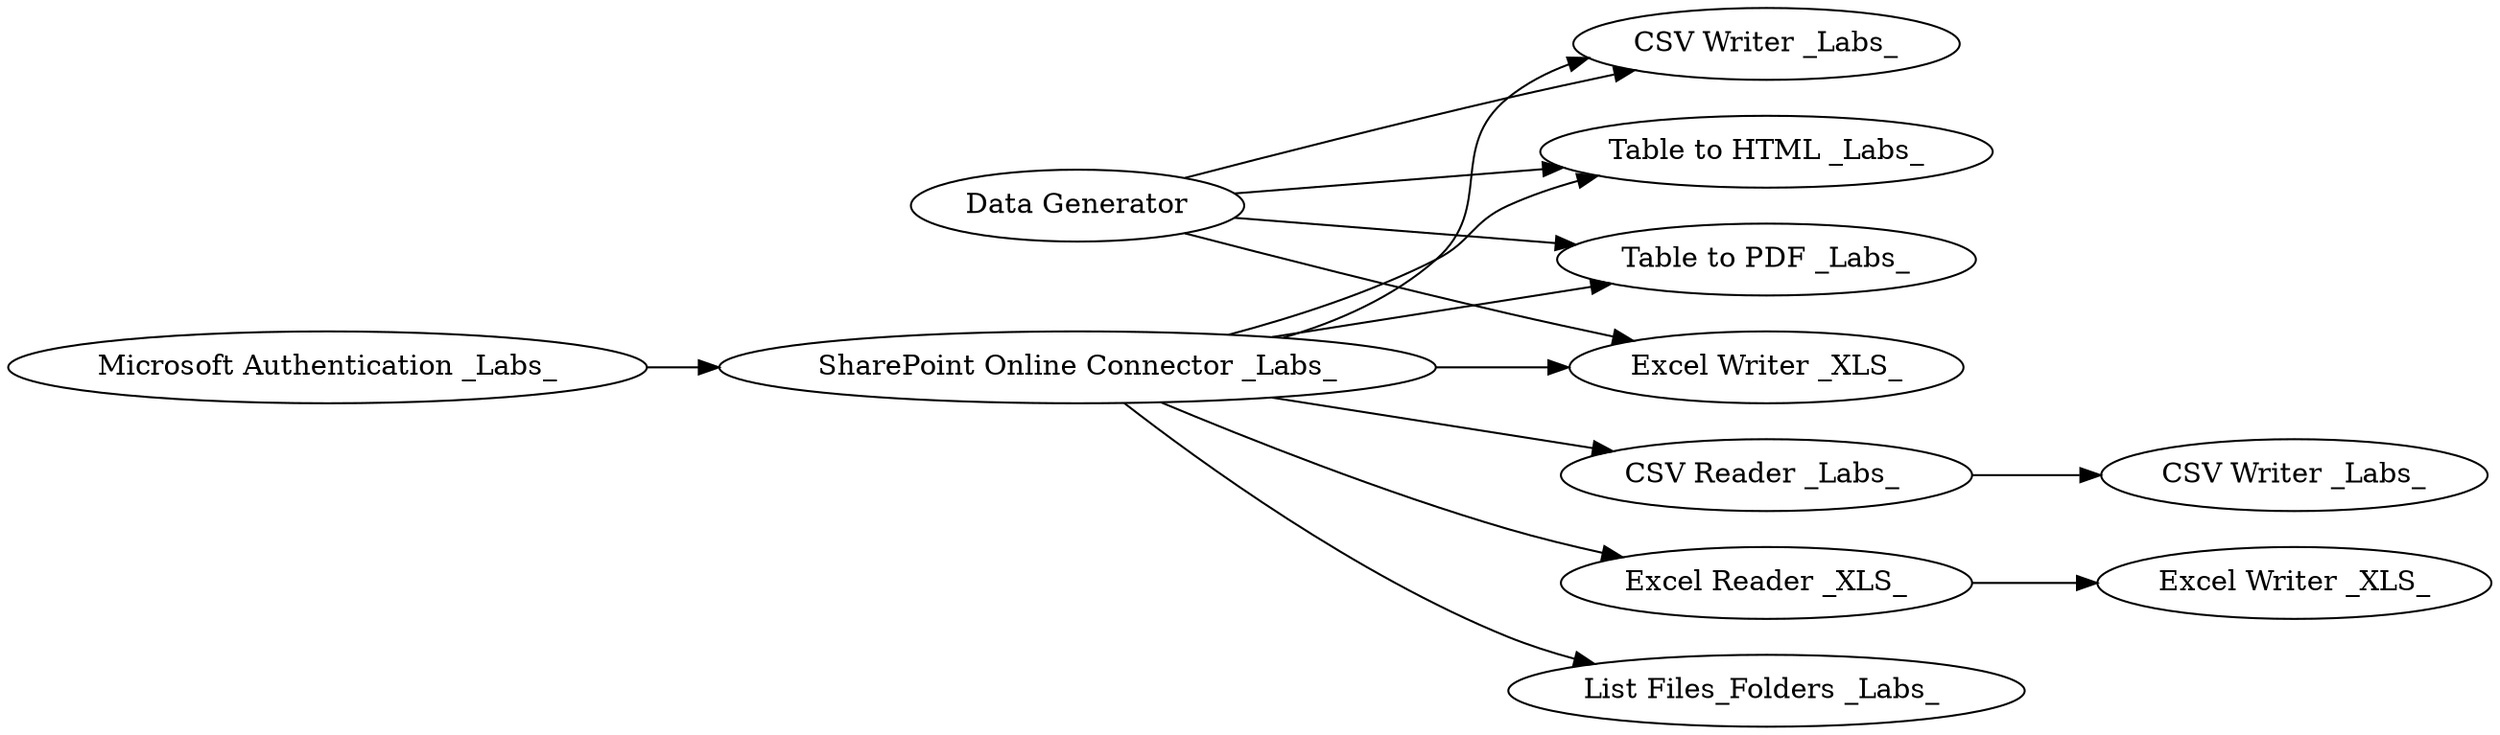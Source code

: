 digraph {
	579 -> 577
	2 -> 580
	574 -> 581
	2 -> 583
	2 -> 574
	579 -> 583
	2 -> 584
	579 -> 580
	2 -> 575
	584 -> 572
	2 -> 577
	2 -> 571
	570 -> 2
	579 -> 571
	570 [label="Microsoft Authentication _Labs_"]
	579 [label="Data Generator"]
	580 [label="CSV Writer _Labs_"]
	584 [label="Excel Reader _XLS_"]
	574 [label="CSV Reader _Labs_ "]
	583 [label="Table to HTML _Labs_"]
	572 [label="Excel Writer _XLS_"]
	581 [label="CSV Writer _Labs_"]
	571 [label="Table to PDF _Labs_"]
	577 [label="Excel Writer _XLS_"]
	575 [label="List Files_Folders _Labs_ "]
	2 [label="SharePoint Online Connector _Labs_"]
	rankdir=LR
}
